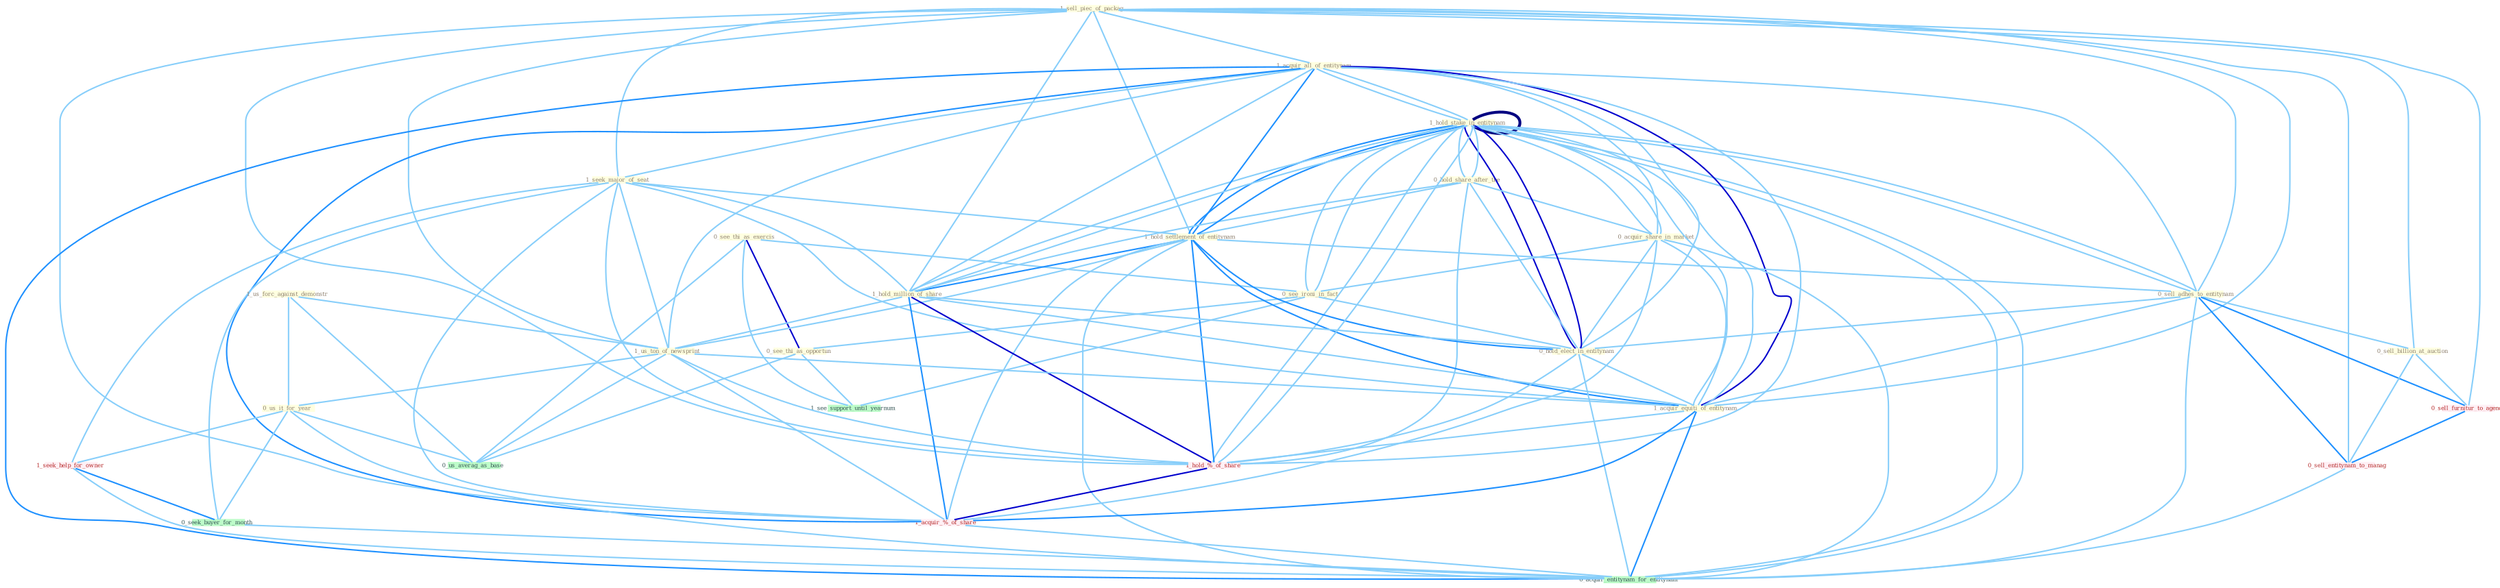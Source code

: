 Graph G{ 
    node
    [shape=polygon,style=filled,width=.5,height=.06,color="#BDFCC9",fixedsize=true,fontsize=4,
    fontcolor="#2f4f4f"];
    {node
    [color="#ffffe0", fontcolor="#8b7d6b"] "1_sell_piec_of_packag " "1_hold_stake_in_entitynam " "1_acquir_all_of_entitynam " "0_hold_share_after_the " "1_seek_major_of_seat " "0_acquir_share_in_market " "0_see_thi_as_exercis " "0_see_ironi_in_fact " "1_us_forc_against_demonstr " "1_hold_settlement_of_entitynam " "1_hold_million_of_share " "1_us_ton_of_newsprint " "0_us_it_for_year " "0_sell_adhes_to_entitynam " "0_see_thi_as_opportun " "0_hold_elect_in_entitynam " "0_sell_billion_at_auction " "1_acquir_equiti_of_entitynam "}
{node [color="#fff0f5", fontcolor="#b22222"] "1_hold_%_of_share " "1_hold_stake_in_entitynam " "1_seek_help_for_owner " "1_acquir_%_of_share " "0_sell_furnitur_to_agenc " "0_sell_entitynam_to_manag "}
edge [color="#B0E2FF"];

	"1_sell_piec_of_packag " -- "1_acquir_all_of_entitynam " [w="1", color="#87cefa" ];
	"1_sell_piec_of_packag " -- "1_seek_major_of_seat " [w="1", color="#87cefa" ];
	"1_sell_piec_of_packag " -- "1_hold_settlement_of_entitynam " [w="1", color="#87cefa" ];
	"1_sell_piec_of_packag " -- "1_hold_million_of_share " [w="1", color="#87cefa" ];
	"1_sell_piec_of_packag " -- "1_us_ton_of_newsprint " [w="1", color="#87cefa" ];
	"1_sell_piec_of_packag " -- "0_sell_adhes_to_entitynam " [w="1", color="#87cefa" ];
	"1_sell_piec_of_packag " -- "0_sell_billion_at_auction " [w="1", color="#87cefa" ];
	"1_sell_piec_of_packag " -- "1_acquir_equiti_of_entitynam " [w="1", color="#87cefa" ];
	"1_sell_piec_of_packag " -- "1_hold_%_of_share " [w="1", color="#87cefa" ];
	"1_sell_piec_of_packag " -- "1_acquir_%_of_share " [w="1", color="#87cefa" ];
	"1_sell_piec_of_packag " -- "0_sell_furnitur_to_agenc " [w="1", color="#87cefa" ];
	"1_sell_piec_of_packag " -- "0_sell_entitynam_to_manag " [w="1", color="#87cefa" ];
	"1_hold_stake_in_entitynam " -- "1_acquir_all_of_entitynam " [w="1", color="#87cefa" ];
	"1_hold_stake_in_entitynam " -- "0_hold_share_after_the " [w="1", color="#87cefa" ];
	"1_hold_stake_in_entitynam " -- "0_acquir_share_in_market " [w="1", color="#87cefa" ];
	"1_hold_stake_in_entitynam " -- "0_see_ironi_in_fact " [w="1", color="#87cefa" ];
	"1_hold_stake_in_entitynam " -- "1_hold_settlement_of_entitynam " [w="2", color="#1e90ff" , len=0.8];
	"1_hold_stake_in_entitynam " -- "1_hold_million_of_share " [w="1", color="#87cefa" ];
	"1_hold_stake_in_entitynam " -- "0_sell_adhes_to_entitynam " [w="1", color="#87cefa" ];
	"1_hold_stake_in_entitynam " -- "0_hold_elect_in_entitynam " [w="3", color="#0000cd" , len=0.6];
	"1_hold_stake_in_entitynam " -- "1_acquir_equiti_of_entitynam " [w="1", color="#87cefa" ];
	"1_hold_stake_in_entitynam " -- "1_hold_%_of_share " [w="1", color="#87cefa" ];
	"1_hold_stake_in_entitynam " -- "1_hold_stake_in_entitynam " [w="4", style=bold, color="#000080", len=0.4];
	"1_hold_stake_in_entitynam " -- "0_acquir_entitynam_for_entitynam " [w="1", color="#87cefa" ];
	"1_acquir_all_of_entitynam " -- "1_seek_major_of_seat " [w="1", color="#87cefa" ];
	"1_acquir_all_of_entitynam " -- "0_acquir_share_in_market " [w="1", color="#87cefa" ];
	"1_acquir_all_of_entitynam " -- "1_hold_settlement_of_entitynam " [w="2", color="#1e90ff" , len=0.8];
	"1_acquir_all_of_entitynam " -- "1_hold_million_of_share " [w="1", color="#87cefa" ];
	"1_acquir_all_of_entitynam " -- "1_us_ton_of_newsprint " [w="1", color="#87cefa" ];
	"1_acquir_all_of_entitynam " -- "0_sell_adhes_to_entitynam " [w="1", color="#87cefa" ];
	"1_acquir_all_of_entitynam " -- "0_hold_elect_in_entitynam " [w="1", color="#87cefa" ];
	"1_acquir_all_of_entitynam " -- "1_acquir_equiti_of_entitynam " [w="3", color="#0000cd" , len=0.6];
	"1_acquir_all_of_entitynam " -- "1_hold_%_of_share " [w="1", color="#87cefa" ];
	"1_acquir_all_of_entitynam " -- "1_hold_stake_in_entitynam " [w="1", color="#87cefa" ];
	"1_acquir_all_of_entitynam " -- "1_acquir_%_of_share " [w="2", color="#1e90ff" , len=0.8];
	"1_acquir_all_of_entitynam " -- "0_acquir_entitynam_for_entitynam " [w="2", color="#1e90ff" , len=0.8];
	"0_hold_share_after_the " -- "0_acquir_share_in_market " [w="1", color="#87cefa" ];
	"0_hold_share_after_the " -- "1_hold_settlement_of_entitynam " [w="1", color="#87cefa" ];
	"0_hold_share_after_the " -- "1_hold_million_of_share " [w="1", color="#87cefa" ];
	"0_hold_share_after_the " -- "0_hold_elect_in_entitynam " [w="1", color="#87cefa" ];
	"0_hold_share_after_the " -- "1_hold_%_of_share " [w="1", color="#87cefa" ];
	"0_hold_share_after_the " -- "1_hold_stake_in_entitynam " [w="1", color="#87cefa" ];
	"1_seek_major_of_seat " -- "1_hold_settlement_of_entitynam " [w="1", color="#87cefa" ];
	"1_seek_major_of_seat " -- "1_hold_million_of_share " [w="1", color="#87cefa" ];
	"1_seek_major_of_seat " -- "1_us_ton_of_newsprint " [w="1", color="#87cefa" ];
	"1_seek_major_of_seat " -- "1_acquir_equiti_of_entitynam " [w="1", color="#87cefa" ];
	"1_seek_major_of_seat " -- "1_hold_%_of_share " [w="1", color="#87cefa" ];
	"1_seek_major_of_seat " -- "1_seek_help_for_owner " [w="1", color="#87cefa" ];
	"1_seek_major_of_seat " -- "0_seek_buyer_for_month " [w="1", color="#87cefa" ];
	"1_seek_major_of_seat " -- "1_acquir_%_of_share " [w="1", color="#87cefa" ];
	"0_acquir_share_in_market " -- "0_see_ironi_in_fact " [w="1", color="#87cefa" ];
	"0_acquir_share_in_market " -- "0_hold_elect_in_entitynam " [w="1", color="#87cefa" ];
	"0_acquir_share_in_market " -- "1_acquir_equiti_of_entitynam " [w="1", color="#87cefa" ];
	"0_acquir_share_in_market " -- "1_hold_stake_in_entitynam " [w="1", color="#87cefa" ];
	"0_acquir_share_in_market " -- "1_acquir_%_of_share " [w="1", color="#87cefa" ];
	"0_acquir_share_in_market " -- "0_acquir_entitynam_for_entitynam " [w="1", color="#87cefa" ];
	"0_see_thi_as_exercis " -- "0_see_ironi_in_fact " [w="1", color="#87cefa" ];
	"0_see_thi_as_exercis " -- "0_see_thi_as_opportun " [w="3", color="#0000cd" , len=0.6];
	"0_see_thi_as_exercis " -- "1_see_support_until_yearnum " [w="1", color="#87cefa" ];
	"0_see_thi_as_exercis " -- "0_us_averag_as_base " [w="1", color="#87cefa" ];
	"0_see_ironi_in_fact " -- "0_see_thi_as_opportun " [w="1", color="#87cefa" ];
	"0_see_ironi_in_fact " -- "0_hold_elect_in_entitynam " [w="1", color="#87cefa" ];
	"0_see_ironi_in_fact " -- "1_hold_stake_in_entitynam " [w="1", color="#87cefa" ];
	"0_see_ironi_in_fact " -- "1_see_support_until_yearnum " [w="1", color="#87cefa" ];
	"1_us_forc_against_demonstr " -- "1_us_ton_of_newsprint " [w="1", color="#87cefa" ];
	"1_us_forc_against_demonstr " -- "0_us_it_for_year " [w="1", color="#87cefa" ];
	"1_us_forc_against_demonstr " -- "0_us_averag_as_base " [w="1", color="#87cefa" ];
	"1_hold_settlement_of_entitynam " -- "1_hold_million_of_share " [w="2", color="#1e90ff" , len=0.8];
	"1_hold_settlement_of_entitynam " -- "1_us_ton_of_newsprint " [w="1", color="#87cefa" ];
	"1_hold_settlement_of_entitynam " -- "0_sell_adhes_to_entitynam " [w="1", color="#87cefa" ];
	"1_hold_settlement_of_entitynam " -- "0_hold_elect_in_entitynam " [w="2", color="#1e90ff" , len=0.8];
	"1_hold_settlement_of_entitynam " -- "1_acquir_equiti_of_entitynam " [w="2", color="#1e90ff" , len=0.8];
	"1_hold_settlement_of_entitynam " -- "1_hold_%_of_share " [w="2", color="#1e90ff" , len=0.8];
	"1_hold_settlement_of_entitynam " -- "1_hold_stake_in_entitynam " [w="2", color="#1e90ff" , len=0.8];
	"1_hold_settlement_of_entitynam " -- "1_acquir_%_of_share " [w="1", color="#87cefa" ];
	"1_hold_settlement_of_entitynam " -- "0_acquir_entitynam_for_entitynam " [w="1", color="#87cefa" ];
	"1_hold_million_of_share " -- "1_us_ton_of_newsprint " [w="1", color="#87cefa" ];
	"1_hold_million_of_share " -- "0_hold_elect_in_entitynam " [w="1", color="#87cefa" ];
	"1_hold_million_of_share " -- "1_acquir_equiti_of_entitynam " [w="1", color="#87cefa" ];
	"1_hold_million_of_share " -- "1_hold_%_of_share " [w="3", color="#0000cd" , len=0.6];
	"1_hold_million_of_share " -- "1_hold_stake_in_entitynam " [w="1", color="#87cefa" ];
	"1_hold_million_of_share " -- "1_acquir_%_of_share " [w="2", color="#1e90ff" , len=0.8];
	"1_us_ton_of_newsprint " -- "0_us_it_for_year " [w="1", color="#87cefa" ];
	"1_us_ton_of_newsprint " -- "1_acquir_equiti_of_entitynam " [w="1", color="#87cefa" ];
	"1_us_ton_of_newsprint " -- "1_hold_%_of_share " [w="1", color="#87cefa" ];
	"1_us_ton_of_newsprint " -- "1_acquir_%_of_share " [w="1", color="#87cefa" ];
	"1_us_ton_of_newsprint " -- "0_us_averag_as_base " [w="1", color="#87cefa" ];
	"0_us_it_for_year " -- "1_seek_help_for_owner " [w="1", color="#87cefa" ];
	"0_us_it_for_year " -- "0_seek_buyer_for_month " [w="1", color="#87cefa" ];
	"0_us_it_for_year " -- "0_us_averag_as_base " [w="1", color="#87cefa" ];
	"0_us_it_for_year " -- "0_acquir_entitynam_for_entitynam " [w="1", color="#87cefa" ];
	"0_sell_adhes_to_entitynam " -- "0_hold_elect_in_entitynam " [w="1", color="#87cefa" ];
	"0_sell_adhes_to_entitynam " -- "0_sell_billion_at_auction " [w="1", color="#87cefa" ];
	"0_sell_adhes_to_entitynam " -- "1_acquir_equiti_of_entitynam " [w="1", color="#87cefa" ];
	"0_sell_adhes_to_entitynam " -- "1_hold_stake_in_entitynam " [w="1", color="#87cefa" ];
	"0_sell_adhes_to_entitynam " -- "0_sell_furnitur_to_agenc " [w="2", color="#1e90ff" , len=0.8];
	"0_sell_adhes_to_entitynam " -- "0_sell_entitynam_to_manag " [w="2", color="#1e90ff" , len=0.8];
	"0_sell_adhes_to_entitynam " -- "0_acquir_entitynam_for_entitynam " [w="1", color="#87cefa" ];
	"0_see_thi_as_opportun " -- "1_see_support_until_yearnum " [w="1", color="#87cefa" ];
	"0_see_thi_as_opportun " -- "0_us_averag_as_base " [w="1", color="#87cefa" ];
	"0_hold_elect_in_entitynam " -- "1_acquir_equiti_of_entitynam " [w="1", color="#87cefa" ];
	"0_hold_elect_in_entitynam " -- "1_hold_%_of_share " [w="1", color="#87cefa" ];
	"0_hold_elect_in_entitynam " -- "1_hold_stake_in_entitynam " [w="3", color="#0000cd" , len=0.6];
	"0_hold_elect_in_entitynam " -- "0_acquir_entitynam_for_entitynam " [w="1", color="#87cefa" ];
	"0_sell_billion_at_auction " -- "0_sell_furnitur_to_agenc " [w="1", color="#87cefa" ];
	"0_sell_billion_at_auction " -- "0_sell_entitynam_to_manag " [w="1", color="#87cefa" ];
	"1_acquir_equiti_of_entitynam " -- "1_hold_%_of_share " [w="1", color="#87cefa" ];
	"1_acquir_equiti_of_entitynam " -- "1_hold_stake_in_entitynam " [w="1", color="#87cefa" ];
	"1_acquir_equiti_of_entitynam " -- "1_acquir_%_of_share " [w="2", color="#1e90ff" , len=0.8];
	"1_acquir_equiti_of_entitynam " -- "0_acquir_entitynam_for_entitynam " [w="2", color="#1e90ff" , len=0.8];
	"1_hold_%_of_share " -- "1_hold_stake_in_entitynam " [w="1", color="#87cefa" ];
	"1_hold_%_of_share " -- "1_acquir_%_of_share " [w="3", color="#0000cd" , len=0.6];
	"1_hold_stake_in_entitynam " -- "0_acquir_entitynam_for_entitynam " [w="1", color="#87cefa" ];
	"1_seek_help_for_owner " -- "0_seek_buyer_for_month " [w="2", color="#1e90ff" , len=0.8];
	"1_seek_help_for_owner " -- "0_acquir_entitynam_for_entitynam " [w="1", color="#87cefa" ];
	"0_seek_buyer_for_month " -- "0_acquir_entitynam_for_entitynam " [w="1", color="#87cefa" ];
	"1_acquir_%_of_share " -- "0_acquir_entitynam_for_entitynam " [w="1", color="#87cefa" ];
	"0_sell_furnitur_to_agenc " -- "0_sell_entitynam_to_manag " [w="2", color="#1e90ff" , len=0.8];
	"0_sell_entitynam_to_manag " -- "0_acquir_entitynam_for_entitynam " [w="1", color="#87cefa" ];
}